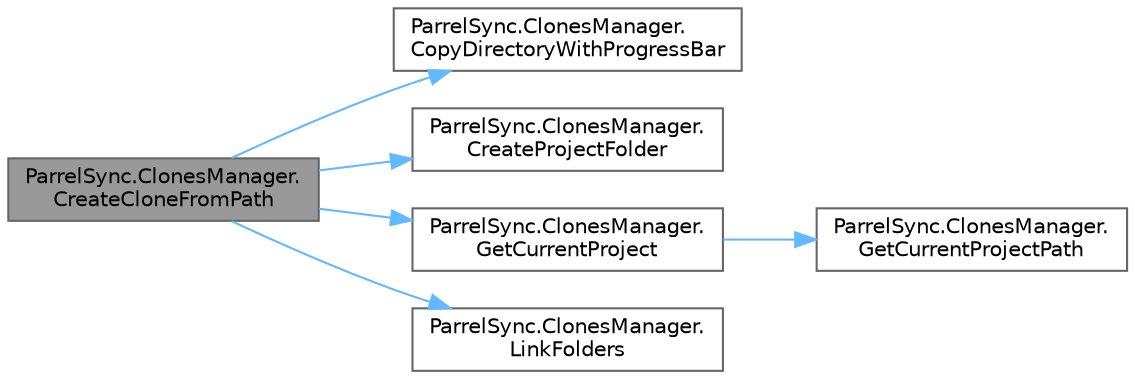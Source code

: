digraph "ParrelSync.ClonesManager.CreateCloneFromPath"
{
 // LATEX_PDF_SIZE
  bgcolor="transparent";
  edge [fontname=Helvetica,fontsize=10,labelfontname=Helvetica,labelfontsize=10];
  node [fontname=Helvetica,fontsize=10,shape=box,height=0.2,width=0.4];
  rankdir="LR";
  Node1 [id="Node000001",label="ParrelSync.ClonesManager.\lCreateCloneFromPath",height=0.2,width=0.4,color="gray40", fillcolor="grey60", style="filled", fontcolor="black",tooltip="Creates clone of the project located at the given path."];
  Node1 -> Node2 [id="edge1_Node000001_Node000002",color="steelblue1",style="solid",tooltip=" "];
  Node2 [id="Node000002",label="ParrelSync.ClonesManager.\lCopyDirectoryWithProgressBar",height=0.2,width=0.4,color="grey40", fillcolor="white", style="filled",URL="$class_parrel_sync_1_1_clones_manager.html#ae7420e491d42190b1e91addb38e53b60",tooltip="Copies directory located at sourcePath to destinationPath. Displays a progress bar."];
  Node1 -> Node3 [id="edge2_Node000001_Node000003",color="steelblue1",style="solid",tooltip=" "];
  Node3 [id="Node000003",label="ParrelSync.ClonesManager.\lCreateProjectFolder",height=0.2,width=0.4,color="grey40", fillcolor="white", style="filled",URL="$class_parrel_sync_1_1_clones_manager.html#a2c8f7ed46eecd10baf6947c15235590e",tooltip="Creates an empty folder using data in the given Project object."];
  Node1 -> Node4 [id="edge3_Node000001_Node000004",color="steelblue1",style="solid",tooltip=" "];
  Node4 [id="Node000004",label="ParrelSync.ClonesManager.\lGetCurrentProject",height=0.2,width=0.4,color="grey40", fillcolor="white", style="filled",URL="$class_parrel_sync_1_1_clones_manager.html#abad197fdc686fcc0a0d91b1549b37bc3",tooltip="Return a project object that describes all the paths we need to clone it."];
  Node4 -> Node5 [id="edge4_Node000004_Node000005",color="steelblue1",style="solid",tooltip=" "];
  Node5 [id="Node000005",label="ParrelSync.ClonesManager.\lGetCurrentProjectPath",height=0.2,width=0.4,color="grey40", fillcolor="white", style="filled",URL="$class_parrel_sync_1_1_clones_manager.html#af0dcee05792effb3b56a606bc0bee481",tooltip="Get the path to the current unityEditor project folder's info."];
  Node1 -> Node6 [id="edge5_Node000001_Node000006",color="steelblue1",style="solid",tooltip=" "];
  Node6 [id="Node000006",label="ParrelSync.ClonesManager.\lLinkFolders",height=0.2,width=0.4,color="grey40", fillcolor="white", style="filled",URL="$class_parrel_sync_1_1_clones_manager.html#a2c735812015573d5ba98e95fc203a6e9",tooltip="Create a link / junction from the original project to it's clone."];
}
